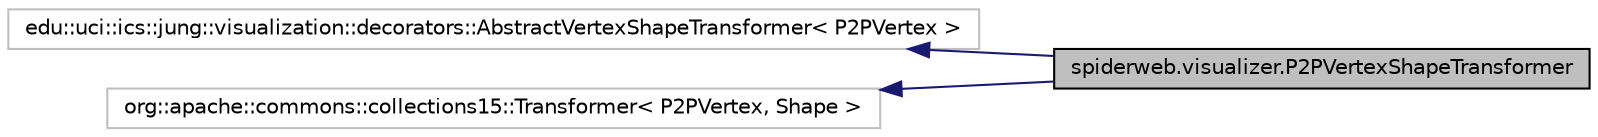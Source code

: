 digraph G
{
  edge [fontname="Helvetica",fontsize="10",labelfontname="Helvetica",labelfontsize="10"];
  node [fontname="Helvetica",fontsize="10",shape=record];
  rankdir=LR;
  Node1 [label="spiderweb.visualizer.P2PVertexShapeTransformer",height=0.2,width=0.4,color="black", fillcolor="grey75", style="filled" fontcolor="black"];
  Node2 -> Node1 [dir=back,color="midnightblue",fontsize="10",style="solid",fontname="Helvetica"];
  Node2 [label="edu::uci::ics::jung::visualization::decorators::AbstractVertexShapeTransformer\< P2PVertex \>",height=0.2,width=0.4,color="grey75", fillcolor="white", style="filled"];
  Node3 -> Node1 [dir=back,color="midnightblue",fontsize="10",style="solid",fontname="Helvetica"];
  Node3 [label="org::apache::commons::collections15::Transformer\< P2PVertex, Shape \>",height=0.2,width=0.4,color="grey75", fillcolor="white", style="filled"];
}
